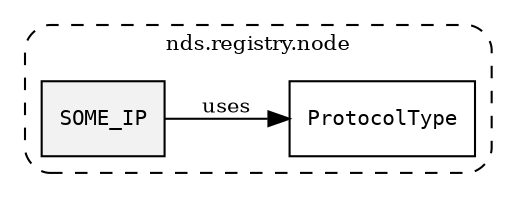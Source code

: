 /**
 * This dot file creates symbol collaboration diagram for SOME_IP.
 */
digraph ZSERIO
{
    node [shape=box, fontsize=10];
    rankdir="LR";
    fontsize=10;
    tooltip="SOME_IP collaboration diagram";

    subgraph "cluster_nds.registry.node"
    {
        style="dashed, rounded";
        label="nds.registry.node";
        tooltip="Package nds.registry.node";
        href="../../../content/packages/nds.registry.node.html#Package-nds-registry-node";
        target="_parent";

        "SOME_IP" [style="filled", fillcolor="#0000000D", target="_parent", label=<<font face="monospace"><table align="center" border="0" cellspacing="0" cellpadding="0"><tr><td href="../../../content/packages/nds.registry.node.html#Constant-SOME_IP" title="Constant defined in nds.registry.node">SOME_IP</td></tr></table></font>>];
        "ProtocolType" [target="_parent", label=<<font face="monospace"><table align="center" border="0" cellspacing="0" cellpadding="0"><tr><td href="../../../content/packages/nds.registry.node.html#Subtype-ProtocolType" title="Subtype defined in nds.registry.node">ProtocolType</td></tr></table></font>>];
    }

    "SOME_IP" -> "ProtocolType" [label="uses", fontsize=10];
}

